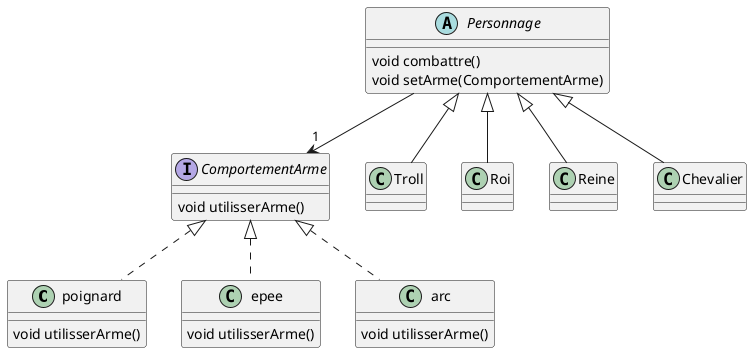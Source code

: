 @startuml

' definitions
' -----------

' package "comportement.arme.poignard"
class poignard
' end package

' package "comportement.arme.epee"
class epee
' end package

' package "comportement.arme"
interface ComportementArme
' end package

' package "application"
class Troll
class Roi
class Reine
abstract Personnage
class Chevalier
' end package

' package "comportement.arme.arc"
class arc
' end package

' content
' -------

' arc:
ComportementArme <|.. arc
arc : void utilisserArme()

' Troll:
Personnage <|-- Troll

' poignard:
ComportementArme <|.. poignard
poignard : void utilisserArme()

' epee:
ComportementArme <|.. epee
epee : void utilisserArme()

' Reine:
Personnage <|-- Reine

' Personnage:
Personnage --> "1" ComportementArme
Personnage : void combattre()
Personnage : void setArme(ComportementArme)

' Chevalier:
Personnage <|-- Chevalier

' ComportementArme:
ComportementArme : void utilisserArme()

' Roi:
Personnage <|-- Roi

@enduml
